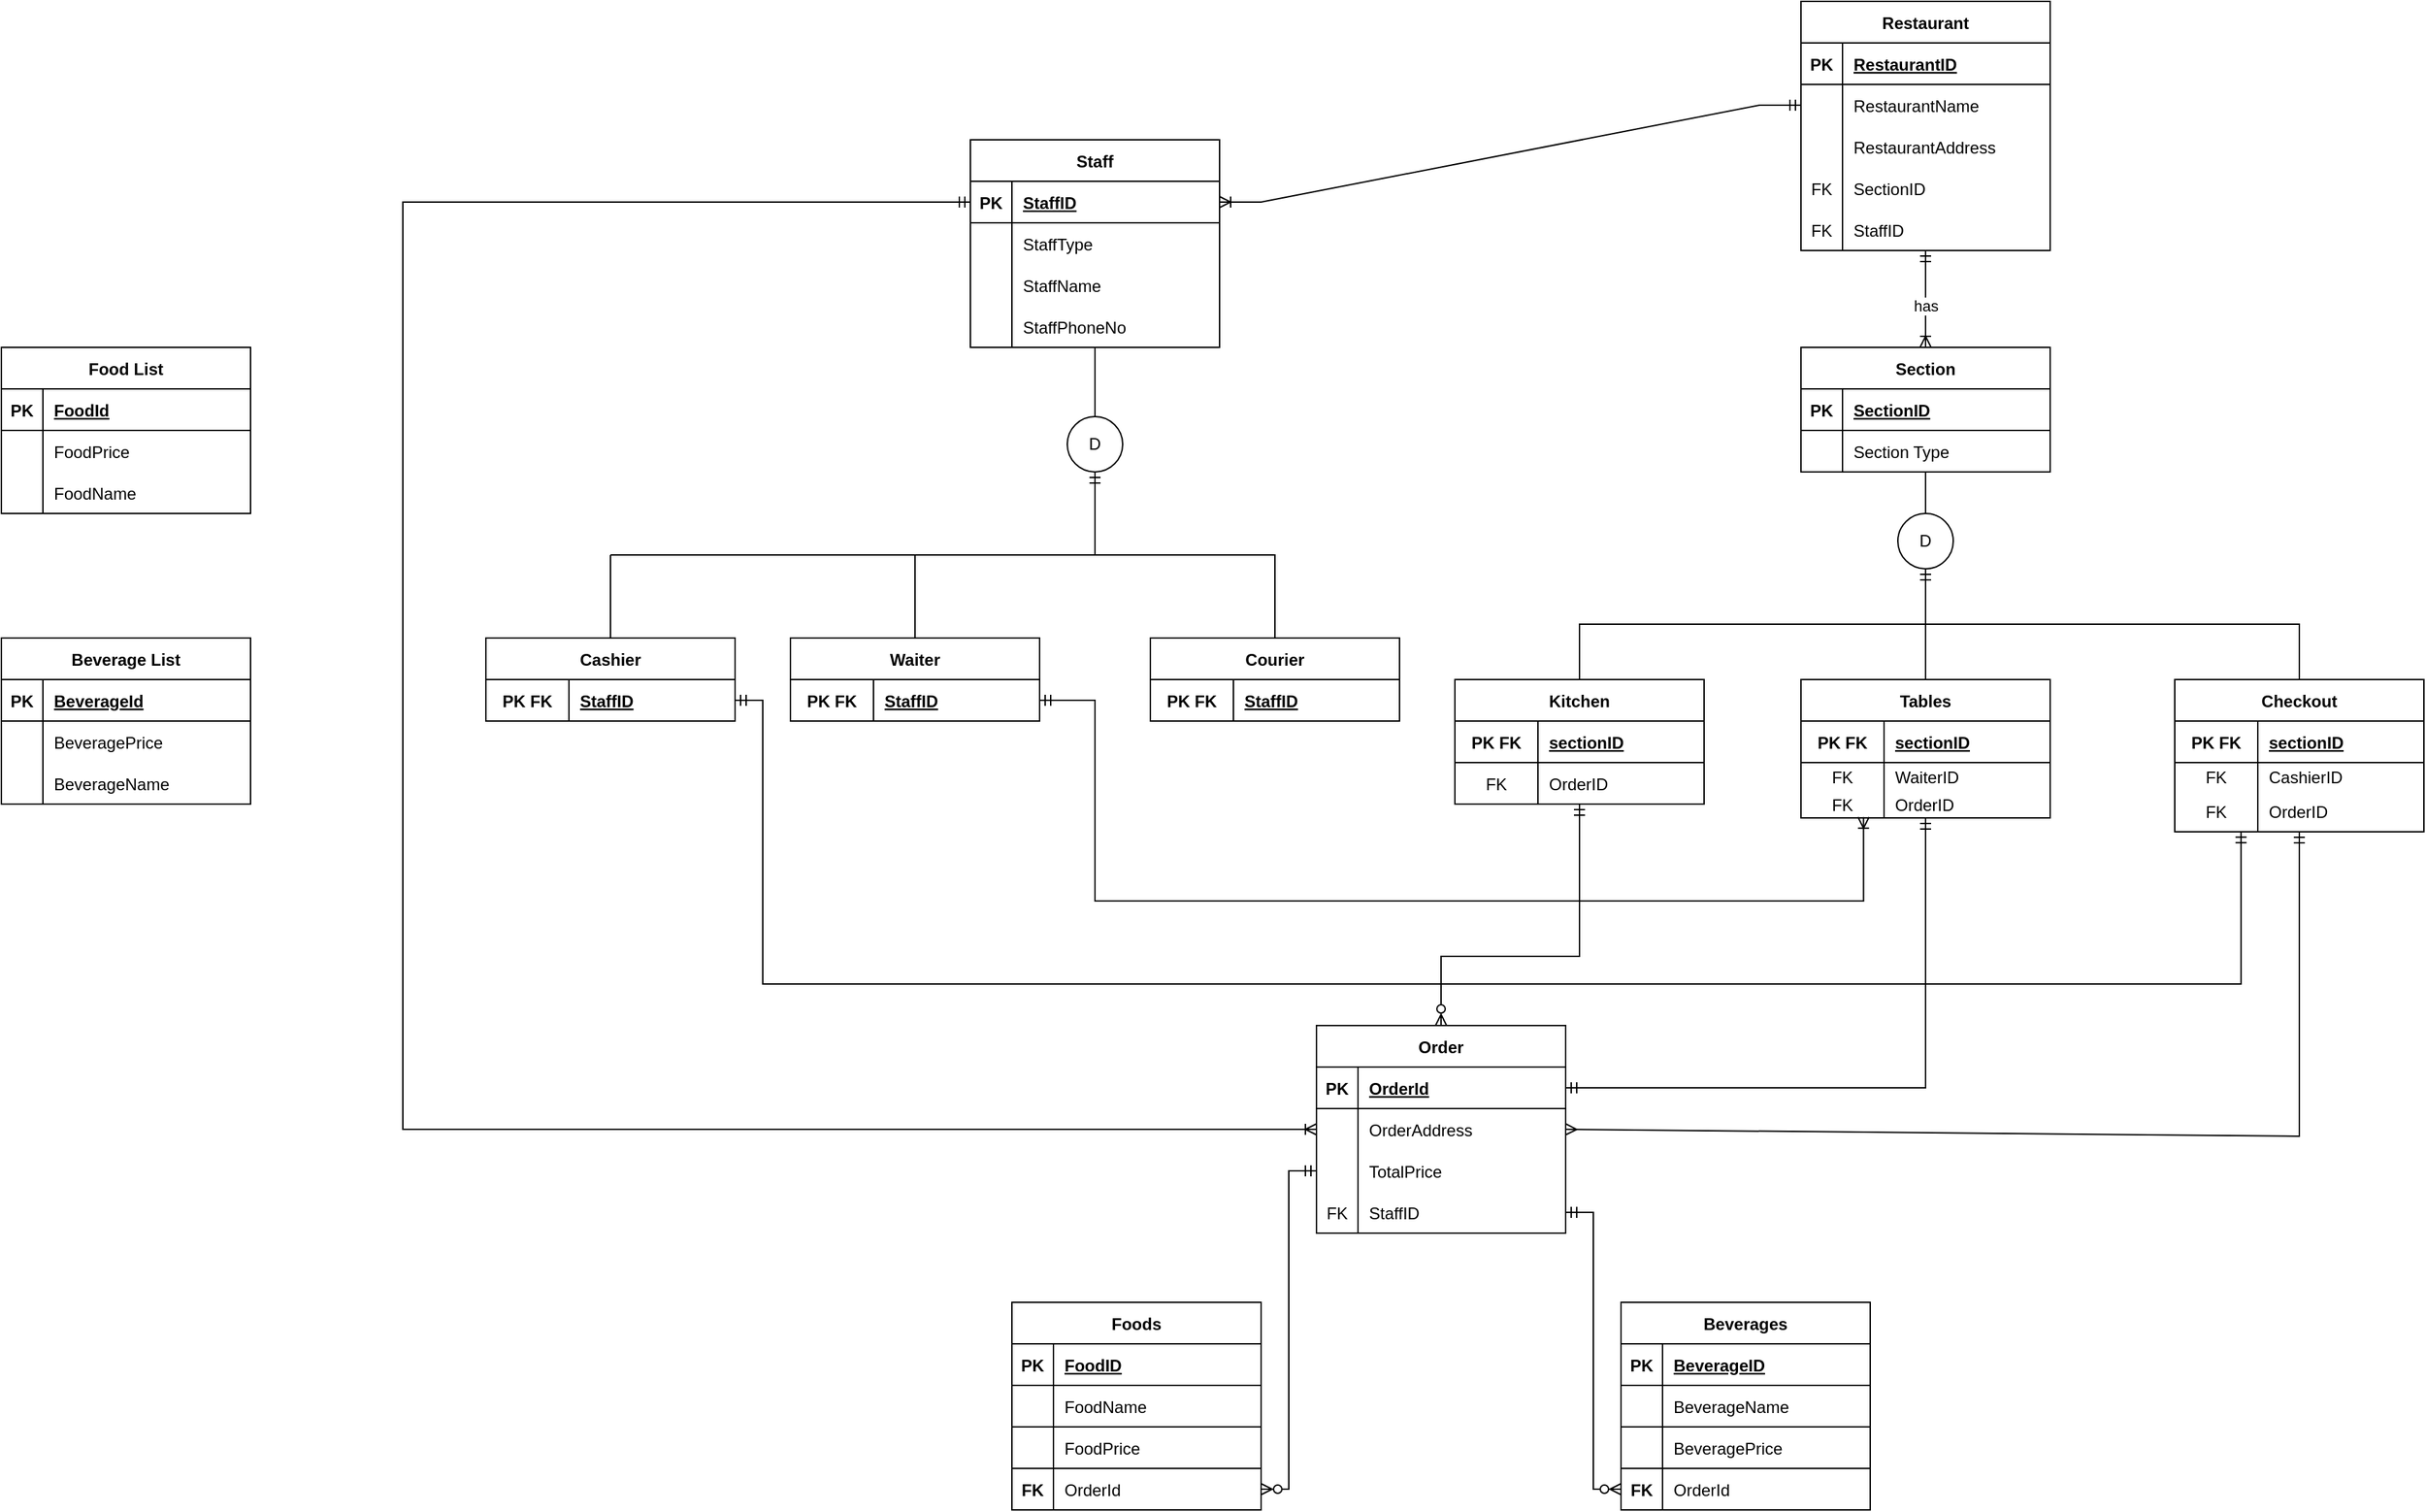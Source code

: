 <mxfile version="20.6.2" type="device"><diagram id="JLFAPQRNbEQ4vtsY9lNF" name="Page-1"><mxGraphModel dx="1422" dy="851" grid="1" gridSize="10" guides="1" tooltips="1" connect="1" arrows="1" fold="1" page="1" pageScale="1" pageWidth="1654" pageHeight="1169" math="0" shadow="0"><root><mxCell id="0"/><mxCell id="1" parent="0"/><mxCell id="f0WSd5zyyxB_i_XRzRIh-162" value="Restaurant" style="shape=table;startSize=30;container=1;collapsible=1;childLayout=tableLayout;fixedRows=1;rowLines=0;fontStyle=1;align=center;resizeLast=1;" parent="1" vertex="1"><mxGeometry x="2180" y="630" width="180" height="180" as="geometry"/></mxCell><mxCell id="f0WSd5zyyxB_i_XRzRIh-163" value="" style="shape=tableRow;horizontal=0;startSize=0;swimlaneHead=0;swimlaneBody=0;fillColor=none;collapsible=0;dropTarget=0;points=[[0,0.5],[1,0.5]];portConstraint=eastwest;top=0;left=0;right=0;bottom=1;" parent="f0WSd5zyyxB_i_XRzRIh-162" vertex="1"><mxGeometry y="30" width="180" height="30" as="geometry"/></mxCell><mxCell id="f0WSd5zyyxB_i_XRzRIh-164" value="PK" style="shape=partialRectangle;connectable=0;fillColor=none;top=0;left=0;bottom=0;right=0;fontStyle=1;overflow=hidden;" parent="f0WSd5zyyxB_i_XRzRIh-163" vertex="1"><mxGeometry width="30" height="30" as="geometry"><mxRectangle width="30" height="30" as="alternateBounds"/></mxGeometry></mxCell><mxCell id="f0WSd5zyyxB_i_XRzRIh-165" value="RestaurantID" style="shape=partialRectangle;connectable=0;fillColor=none;top=0;left=0;bottom=0;right=0;align=left;spacingLeft=6;fontStyle=5;overflow=hidden;" parent="f0WSd5zyyxB_i_XRzRIh-163" vertex="1"><mxGeometry x="30" width="150" height="30" as="geometry"><mxRectangle width="150" height="30" as="alternateBounds"/></mxGeometry></mxCell><mxCell id="f0WSd5zyyxB_i_XRzRIh-166" value="" style="shape=tableRow;horizontal=0;startSize=0;swimlaneHead=0;swimlaneBody=0;fillColor=none;collapsible=0;dropTarget=0;points=[[0,0.5],[1,0.5]];portConstraint=eastwest;top=0;left=0;right=0;bottom=0;" parent="f0WSd5zyyxB_i_XRzRIh-162" vertex="1"><mxGeometry y="60" width="180" height="30" as="geometry"/></mxCell><mxCell id="f0WSd5zyyxB_i_XRzRIh-167" value="" style="shape=partialRectangle;connectable=0;fillColor=none;top=0;left=0;bottom=0;right=0;editable=1;overflow=hidden;" parent="f0WSd5zyyxB_i_XRzRIh-166" vertex="1"><mxGeometry width="30" height="30" as="geometry"><mxRectangle width="30" height="30" as="alternateBounds"/></mxGeometry></mxCell><mxCell id="f0WSd5zyyxB_i_XRzRIh-168" value="RestaurantName" style="shape=partialRectangle;connectable=0;fillColor=none;top=0;left=0;bottom=0;right=0;align=left;spacingLeft=6;overflow=hidden;" parent="f0WSd5zyyxB_i_XRzRIh-166" vertex="1"><mxGeometry x="30" width="150" height="30" as="geometry"><mxRectangle width="150" height="30" as="alternateBounds"/></mxGeometry></mxCell><mxCell id="f0WSd5zyyxB_i_XRzRIh-169" value="" style="shape=tableRow;horizontal=0;startSize=0;swimlaneHead=0;swimlaneBody=0;fillColor=none;collapsible=0;dropTarget=0;points=[[0,0.5],[1,0.5]];portConstraint=eastwest;top=0;left=0;right=0;bottom=0;" parent="f0WSd5zyyxB_i_XRzRIh-162" vertex="1"><mxGeometry y="90" width="180" height="30" as="geometry"/></mxCell><mxCell id="f0WSd5zyyxB_i_XRzRIh-170" value="" style="shape=partialRectangle;connectable=0;fillColor=none;top=0;left=0;bottom=0;right=0;editable=1;overflow=hidden;" parent="f0WSd5zyyxB_i_XRzRIh-169" vertex="1"><mxGeometry width="30" height="30" as="geometry"><mxRectangle width="30" height="30" as="alternateBounds"/></mxGeometry></mxCell><mxCell id="f0WSd5zyyxB_i_XRzRIh-171" value="RestaurantAddress" style="shape=partialRectangle;connectable=0;fillColor=none;top=0;left=0;bottom=0;right=0;align=left;spacingLeft=6;overflow=hidden;" parent="f0WSd5zyyxB_i_XRzRIh-169" vertex="1"><mxGeometry x="30" width="150" height="30" as="geometry"><mxRectangle width="150" height="30" as="alternateBounds"/></mxGeometry></mxCell><mxCell id="f0WSd5zyyxB_i_XRzRIh-172" value="" style="shape=tableRow;horizontal=0;startSize=0;swimlaneHead=0;swimlaneBody=0;fillColor=none;collapsible=0;dropTarget=0;points=[[0,0.5],[1,0.5]];portConstraint=eastwest;top=0;left=0;right=0;bottom=0;" parent="f0WSd5zyyxB_i_XRzRIh-162" vertex="1"><mxGeometry y="120" width="180" height="30" as="geometry"/></mxCell><mxCell id="f0WSd5zyyxB_i_XRzRIh-173" value="FK" style="shape=partialRectangle;connectable=0;fillColor=none;top=0;left=0;bottom=0;right=0;editable=1;overflow=hidden;" parent="f0WSd5zyyxB_i_XRzRIh-172" vertex="1"><mxGeometry width="30" height="30" as="geometry"><mxRectangle width="30" height="30" as="alternateBounds"/></mxGeometry></mxCell><mxCell id="f0WSd5zyyxB_i_XRzRIh-174" value="SectionID" style="shape=partialRectangle;connectable=0;fillColor=none;top=0;left=0;bottom=0;right=0;align=left;spacingLeft=6;overflow=hidden;" parent="f0WSd5zyyxB_i_XRzRIh-172" vertex="1"><mxGeometry x="30" width="150" height="30" as="geometry"><mxRectangle width="150" height="30" as="alternateBounds"/></mxGeometry></mxCell><mxCell id="f0WSd5zyyxB_i_XRzRIh-175" style="shape=tableRow;horizontal=0;startSize=0;swimlaneHead=0;swimlaneBody=0;fillColor=none;collapsible=0;dropTarget=0;points=[[0,0.5],[1,0.5]];portConstraint=eastwest;top=0;left=0;right=0;bottom=0;" parent="f0WSd5zyyxB_i_XRzRIh-162" vertex="1"><mxGeometry y="150" width="180" height="30" as="geometry"/></mxCell><mxCell id="f0WSd5zyyxB_i_XRzRIh-176" value="FK" style="shape=partialRectangle;connectable=0;fillColor=none;top=0;left=0;bottom=0;right=0;editable=1;overflow=hidden;" parent="f0WSd5zyyxB_i_XRzRIh-175" vertex="1"><mxGeometry width="30" height="30" as="geometry"><mxRectangle width="30" height="30" as="alternateBounds"/></mxGeometry></mxCell><mxCell id="f0WSd5zyyxB_i_XRzRIh-177" value="StaffID" style="shape=partialRectangle;connectable=0;fillColor=none;top=0;left=0;bottom=0;right=0;align=left;spacingLeft=6;overflow=hidden;" parent="f0WSd5zyyxB_i_XRzRIh-175" vertex="1"><mxGeometry x="30" width="150" height="30" as="geometry"><mxRectangle width="150" height="30" as="alternateBounds"/></mxGeometry></mxCell><mxCell id="f0WSd5zyyxB_i_XRzRIh-178" value="Kitchen" style="shape=table;startSize=30;container=1;collapsible=1;childLayout=tableLayout;fixedRows=1;rowLines=0;fontStyle=1;align=center;resizeLast=1;" parent="1" vertex="1"><mxGeometry x="1930" y="1120" width="180" height="90" as="geometry"/></mxCell><mxCell id="f0WSd5zyyxB_i_XRzRIh-179" value="" style="shape=tableRow;horizontal=0;startSize=0;swimlaneHead=0;swimlaneBody=0;fillColor=none;collapsible=0;dropTarget=0;points=[[0,0.5],[1,0.5]];portConstraint=eastwest;top=0;left=0;right=0;bottom=1;" parent="f0WSd5zyyxB_i_XRzRIh-178" vertex="1"><mxGeometry y="30" width="180" height="30" as="geometry"/></mxCell><mxCell id="f0WSd5zyyxB_i_XRzRIh-180" value="PK FK" style="shape=partialRectangle;connectable=0;fillColor=none;top=0;left=0;bottom=0;right=0;fontStyle=1;overflow=hidden;" parent="f0WSd5zyyxB_i_XRzRIh-179" vertex="1"><mxGeometry width="60" height="30" as="geometry"><mxRectangle width="60" height="30" as="alternateBounds"/></mxGeometry></mxCell><mxCell id="f0WSd5zyyxB_i_XRzRIh-181" value="sectionID" style="shape=partialRectangle;connectable=0;fillColor=none;top=0;left=0;bottom=0;right=0;align=left;spacingLeft=6;fontStyle=5;overflow=hidden;" parent="f0WSd5zyyxB_i_XRzRIh-179" vertex="1"><mxGeometry x="60" width="120" height="30" as="geometry"><mxRectangle width="120" height="30" as="alternateBounds"/></mxGeometry></mxCell><mxCell id="f0WSd5zyyxB_i_XRzRIh-182" value="" style="shape=tableRow;horizontal=0;startSize=0;swimlaneHead=0;swimlaneBody=0;fillColor=none;collapsible=0;dropTarget=0;points=[[0,0.5],[1,0.5]];portConstraint=eastwest;top=0;left=0;right=0;bottom=0;" parent="f0WSd5zyyxB_i_XRzRIh-178" vertex="1"><mxGeometry y="60" width="180" height="30" as="geometry"/></mxCell><mxCell id="f0WSd5zyyxB_i_XRzRIh-183" value="FK" style="shape=partialRectangle;connectable=0;fillColor=none;top=0;left=0;bottom=0;right=0;editable=1;overflow=hidden;" parent="f0WSd5zyyxB_i_XRzRIh-182" vertex="1"><mxGeometry width="60" height="30" as="geometry"><mxRectangle width="60" height="30" as="alternateBounds"/></mxGeometry></mxCell><mxCell id="f0WSd5zyyxB_i_XRzRIh-184" value="OrderID" style="shape=partialRectangle;connectable=0;fillColor=none;top=0;left=0;bottom=0;right=0;align=left;spacingLeft=6;overflow=hidden;" parent="f0WSd5zyyxB_i_XRzRIh-182" vertex="1"><mxGeometry x="60" width="120" height="30" as="geometry"><mxRectangle width="120" height="30" as="alternateBounds"/></mxGeometry></mxCell><mxCell id="f0WSd5zyyxB_i_XRzRIh-185" value="Tables" style="shape=table;startSize=30;container=1;collapsible=1;childLayout=tableLayout;fixedRows=1;rowLines=0;fontStyle=1;align=center;resizeLast=1;" parent="1" vertex="1"><mxGeometry x="2180" y="1120" width="180" height="100" as="geometry"/></mxCell><mxCell id="f0WSd5zyyxB_i_XRzRIh-186" value="" style="shape=tableRow;horizontal=0;startSize=0;swimlaneHead=0;swimlaneBody=0;fillColor=none;collapsible=0;dropTarget=0;points=[[0,0.5],[1,0.5]];portConstraint=eastwest;top=0;left=0;right=0;bottom=1;" parent="f0WSd5zyyxB_i_XRzRIh-185" vertex="1"><mxGeometry y="30" width="180" height="30" as="geometry"/></mxCell><mxCell id="f0WSd5zyyxB_i_XRzRIh-187" value="PK FK" style="shape=partialRectangle;connectable=0;fillColor=none;top=0;left=0;bottom=0;right=0;fontStyle=1;overflow=hidden;" parent="f0WSd5zyyxB_i_XRzRIh-186" vertex="1"><mxGeometry width="60" height="30" as="geometry"><mxRectangle width="60" height="30" as="alternateBounds"/></mxGeometry></mxCell><mxCell id="f0WSd5zyyxB_i_XRzRIh-188" value="sectionID" style="shape=partialRectangle;connectable=0;fillColor=none;top=0;left=0;bottom=0;right=0;align=left;spacingLeft=6;fontStyle=5;overflow=hidden;" parent="f0WSd5zyyxB_i_XRzRIh-186" vertex="1"><mxGeometry x="60" width="120" height="30" as="geometry"><mxRectangle width="120" height="30" as="alternateBounds"/></mxGeometry></mxCell><mxCell id="f0WSd5zyyxB_i_XRzRIh-189" value="" style="shape=tableRow;horizontal=0;startSize=0;swimlaneHead=0;swimlaneBody=0;fillColor=none;collapsible=0;dropTarget=0;points=[[0,0.5],[1,0.5]];portConstraint=eastwest;top=0;left=0;right=0;bottom=0;" parent="f0WSd5zyyxB_i_XRzRIh-185" vertex="1"><mxGeometry y="60" width="180" height="20" as="geometry"/></mxCell><mxCell id="f0WSd5zyyxB_i_XRzRIh-190" value="FK" style="shape=partialRectangle;connectable=0;fillColor=none;top=0;left=0;bottom=0;right=0;editable=1;overflow=hidden;" parent="f0WSd5zyyxB_i_XRzRIh-189" vertex="1"><mxGeometry width="60" height="20" as="geometry"><mxRectangle width="60" height="20" as="alternateBounds"/></mxGeometry></mxCell><mxCell id="f0WSd5zyyxB_i_XRzRIh-191" value="WaiterID" style="shape=partialRectangle;connectable=0;fillColor=none;top=0;left=0;bottom=0;right=0;align=left;spacingLeft=6;overflow=hidden;" parent="f0WSd5zyyxB_i_XRzRIh-189" vertex="1"><mxGeometry x="60" width="120" height="20" as="geometry"><mxRectangle width="120" height="20" as="alternateBounds"/></mxGeometry></mxCell><mxCell id="f0WSd5zyyxB_i_XRzRIh-192" value="" style="shape=tableRow;horizontal=0;startSize=0;swimlaneHead=0;swimlaneBody=0;fillColor=none;collapsible=0;dropTarget=0;points=[[0,0.5],[1,0.5]];portConstraint=eastwest;top=0;left=0;right=0;bottom=0;" parent="f0WSd5zyyxB_i_XRzRIh-185" vertex="1"><mxGeometry y="80" width="180" height="20" as="geometry"/></mxCell><mxCell id="f0WSd5zyyxB_i_XRzRIh-193" value="FK" style="shape=partialRectangle;connectable=0;fillColor=none;top=0;left=0;bottom=0;right=0;editable=1;overflow=hidden;" parent="f0WSd5zyyxB_i_XRzRIh-192" vertex="1"><mxGeometry width="60" height="20" as="geometry"><mxRectangle width="60" height="20" as="alternateBounds"/></mxGeometry></mxCell><mxCell id="f0WSd5zyyxB_i_XRzRIh-194" value="OrderID" style="shape=partialRectangle;connectable=0;fillColor=none;top=0;left=0;bottom=0;right=0;align=left;spacingLeft=6;overflow=hidden;" parent="f0WSd5zyyxB_i_XRzRIh-192" vertex="1"><mxGeometry x="60" width="120" height="20" as="geometry"><mxRectangle width="120" height="20" as="alternateBounds"/></mxGeometry></mxCell><mxCell id="f0WSd5zyyxB_i_XRzRIh-195" value="Checkout" style="shape=table;startSize=30;container=1;collapsible=1;childLayout=tableLayout;fixedRows=1;rowLines=0;fontStyle=1;align=center;resizeLast=1;" parent="1" vertex="1"><mxGeometry x="2450" y="1120" width="180" height="110" as="geometry"/></mxCell><mxCell id="f0WSd5zyyxB_i_XRzRIh-196" value="" style="shape=tableRow;horizontal=0;startSize=0;swimlaneHead=0;swimlaneBody=0;fillColor=none;collapsible=0;dropTarget=0;points=[[0,0.5],[1,0.5]];portConstraint=eastwest;top=0;left=0;right=0;bottom=1;" parent="f0WSd5zyyxB_i_XRzRIh-195" vertex="1"><mxGeometry y="30" width="180" height="30" as="geometry"/></mxCell><mxCell id="f0WSd5zyyxB_i_XRzRIh-197" value="PK FK" style="shape=partialRectangle;connectable=0;fillColor=none;top=0;left=0;bottom=0;right=0;fontStyle=1;overflow=hidden;" parent="f0WSd5zyyxB_i_XRzRIh-196" vertex="1"><mxGeometry width="60" height="30" as="geometry"><mxRectangle width="60" height="30" as="alternateBounds"/></mxGeometry></mxCell><mxCell id="f0WSd5zyyxB_i_XRzRIh-198" value="sectionID" style="shape=partialRectangle;connectable=0;fillColor=none;top=0;left=0;bottom=0;right=0;align=left;spacingLeft=6;fontStyle=5;overflow=hidden;" parent="f0WSd5zyyxB_i_XRzRIh-196" vertex="1"><mxGeometry x="60" width="120" height="30" as="geometry"><mxRectangle width="120" height="30" as="alternateBounds"/></mxGeometry></mxCell><mxCell id="f0WSd5zyyxB_i_XRzRIh-199" value="" style="shape=tableRow;horizontal=0;startSize=0;swimlaneHead=0;swimlaneBody=0;fillColor=none;collapsible=0;dropTarget=0;points=[[0,0.5],[1,0.5]];portConstraint=eastwest;top=0;left=0;right=0;bottom=0;" parent="f0WSd5zyyxB_i_XRzRIh-195" vertex="1"><mxGeometry y="60" width="180" height="20" as="geometry"/></mxCell><mxCell id="f0WSd5zyyxB_i_XRzRIh-200" value="FK" style="shape=partialRectangle;connectable=0;fillColor=none;top=0;left=0;bottom=0;right=0;editable=1;overflow=hidden;" parent="f0WSd5zyyxB_i_XRzRIh-199" vertex="1"><mxGeometry width="60" height="20" as="geometry"><mxRectangle width="60" height="20" as="alternateBounds"/></mxGeometry></mxCell><mxCell id="f0WSd5zyyxB_i_XRzRIh-201" value="CashierID" style="shape=partialRectangle;connectable=0;fillColor=none;top=0;left=0;bottom=0;right=0;align=left;spacingLeft=6;overflow=hidden;" parent="f0WSd5zyyxB_i_XRzRIh-199" vertex="1"><mxGeometry x="60" width="120" height="20" as="geometry"><mxRectangle width="120" height="20" as="alternateBounds"/></mxGeometry></mxCell><mxCell id="f0WSd5zyyxB_i_XRzRIh-202" value="" style="shape=tableRow;horizontal=0;startSize=0;swimlaneHead=0;swimlaneBody=0;fillColor=none;collapsible=0;dropTarget=0;points=[[0,0.5],[1,0.5]];portConstraint=eastwest;top=0;left=0;right=0;bottom=0;" parent="f0WSd5zyyxB_i_XRzRIh-195" vertex="1"><mxGeometry y="80" width="180" height="30" as="geometry"/></mxCell><mxCell id="f0WSd5zyyxB_i_XRzRIh-203" value="FK" style="shape=partialRectangle;connectable=0;fillColor=none;top=0;left=0;bottom=0;right=0;editable=1;overflow=hidden;" parent="f0WSd5zyyxB_i_XRzRIh-202" vertex="1"><mxGeometry width="60" height="30" as="geometry"><mxRectangle width="60" height="30" as="alternateBounds"/></mxGeometry></mxCell><mxCell id="f0WSd5zyyxB_i_XRzRIh-204" value="OrderID" style="shape=partialRectangle;connectable=0;fillColor=none;top=0;left=0;bottom=0;right=0;align=left;spacingLeft=6;overflow=hidden;" parent="f0WSd5zyyxB_i_XRzRIh-202" vertex="1"><mxGeometry x="60" width="120" height="30" as="geometry"><mxRectangle width="120" height="30" as="alternateBounds"/></mxGeometry></mxCell><mxCell id="f0WSd5zyyxB_i_XRzRIh-205" value="D" style="ellipse;whiteSpace=wrap;html=1;aspect=fixed;" parent="1" vertex="1"><mxGeometry x="2250" y="1000" width="40" height="40" as="geometry"/></mxCell><mxCell id="f0WSd5zyyxB_i_XRzRIh-206" value="" style="endArrow=none;html=1;rounded=0;exitX=0.5;exitY=0;exitDx=0;exitDy=0;" parent="1" source="f0WSd5zyyxB_i_XRzRIh-205" target="f0WSd5zyyxB_i_XRzRIh-271" edge="1"><mxGeometry width="50" height="50" relative="1" as="geometry"><mxPoint x="2200" y="1070" as="sourcePoint"/><mxPoint x="2270" y="960" as="targetPoint"/></mxGeometry></mxCell><mxCell id="f0WSd5zyyxB_i_XRzRIh-207" value="" style="endArrow=none;html=1;rounded=0;exitX=0.5;exitY=0;exitDx=0;exitDy=0;" parent="1" source="f0WSd5zyyxB_i_XRzRIh-178" edge="1"><mxGeometry width="50" height="50" relative="1" as="geometry"><mxPoint x="2050" y="1110" as="sourcePoint"/><mxPoint x="2270" y="1080" as="targetPoint"/><Array as="points"><mxPoint x="2020" y="1080"/></Array></mxGeometry></mxCell><mxCell id="f0WSd5zyyxB_i_XRzRIh-208" value="" style="endArrow=none;html=1;rounded=0;exitX=0.5;exitY=0;exitDx=0;exitDy=0;" parent="1" source="f0WSd5zyyxB_i_XRzRIh-185" edge="1"><mxGeometry width="50" height="50" relative="1" as="geometry"><mxPoint x="2190" y="1110" as="sourcePoint"/><mxPoint x="2270" y="1070" as="targetPoint"/></mxGeometry></mxCell><mxCell id="f0WSd5zyyxB_i_XRzRIh-209" value="" style="endArrow=none;html=1;rounded=0;exitX=0.5;exitY=0;exitDx=0;exitDy=0;" parent="1" source="f0WSd5zyyxB_i_XRzRIh-195" edge="1"><mxGeometry width="50" height="50" relative="1" as="geometry"><mxPoint x="2480" y="1100" as="sourcePoint"/><mxPoint x="2270" y="1080" as="targetPoint"/><Array as="points"><mxPoint x="2540" y="1080"/></Array></mxGeometry></mxCell><mxCell id="f0WSd5zyyxB_i_XRzRIh-210" value="" style="endArrow=ERmandOne;html=1;rounded=0;entryX=0.5;entryY=1;entryDx=0;entryDy=0;endFill=0;" parent="1" target="f0WSd5zyyxB_i_XRzRIh-205" edge="1"><mxGeometry width="50" height="50" relative="1" as="geometry"><mxPoint x="2270" y="1070" as="sourcePoint"/><mxPoint x="2240" y="1060" as="targetPoint"/></mxGeometry></mxCell><mxCell id="f0WSd5zyyxB_i_XRzRIh-211" value="Order" style="shape=table;startSize=30;container=1;collapsible=1;childLayout=tableLayout;fixedRows=1;rowLines=0;fontStyle=1;align=center;resizeLast=1;" parent="1" vertex="1"><mxGeometry x="1830" y="1370" width="180" height="150" as="geometry"/></mxCell><mxCell id="f0WSd5zyyxB_i_XRzRIh-212" value="" style="shape=tableRow;horizontal=0;startSize=0;swimlaneHead=0;swimlaneBody=0;fillColor=none;collapsible=0;dropTarget=0;points=[[0,0.5],[1,0.5]];portConstraint=eastwest;top=0;left=0;right=0;bottom=1;" parent="f0WSd5zyyxB_i_XRzRIh-211" vertex="1"><mxGeometry y="30" width="180" height="30" as="geometry"/></mxCell><mxCell id="f0WSd5zyyxB_i_XRzRIh-213" value="PK" style="shape=partialRectangle;connectable=0;fillColor=none;top=0;left=0;bottom=0;right=0;fontStyle=1;overflow=hidden;" parent="f0WSd5zyyxB_i_XRzRIh-212" vertex="1"><mxGeometry width="30" height="30" as="geometry"><mxRectangle width="30" height="30" as="alternateBounds"/></mxGeometry></mxCell><mxCell id="f0WSd5zyyxB_i_XRzRIh-214" value="OrderId" style="shape=partialRectangle;connectable=0;fillColor=none;top=0;left=0;bottom=0;right=0;align=left;spacingLeft=6;fontStyle=5;overflow=hidden;" parent="f0WSd5zyyxB_i_XRzRIh-212" vertex="1"><mxGeometry x="30" width="150" height="30" as="geometry"><mxRectangle width="150" height="30" as="alternateBounds"/></mxGeometry></mxCell><mxCell id="f0WSd5zyyxB_i_XRzRIh-221" style="shape=tableRow;horizontal=0;startSize=0;swimlaneHead=0;swimlaneBody=0;fillColor=none;collapsible=0;dropTarget=0;points=[[0,0.5],[1,0.5]];portConstraint=eastwest;top=0;left=0;right=0;bottom=0;" parent="f0WSd5zyyxB_i_XRzRIh-211" vertex="1"><mxGeometry y="60" width="180" height="30" as="geometry"/></mxCell><mxCell id="f0WSd5zyyxB_i_XRzRIh-222" style="shape=partialRectangle;connectable=0;fillColor=none;top=0;left=0;bottom=0;right=0;editable=1;overflow=hidden;" parent="f0WSd5zyyxB_i_XRzRIh-221" vertex="1"><mxGeometry width="30" height="30" as="geometry"><mxRectangle width="30" height="30" as="alternateBounds"/></mxGeometry></mxCell><mxCell id="f0WSd5zyyxB_i_XRzRIh-223" value="OrderAddress" style="shape=partialRectangle;connectable=0;fillColor=none;top=0;left=0;bottom=0;right=0;align=left;spacingLeft=6;overflow=hidden;" parent="f0WSd5zyyxB_i_XRzRIh-221" vertex="1"><mxGeometry x="30" width="150" height="30" as="geometry"><mxRectangle width="150" height="30" as="alternateBounds"/></mxGeometry></mxCell><mxCell id="f0WSd5zyyxB_i_XRzRIh-224" value="" style="shape=tableRow;horizontal=0;startSize=0;swimlaneHead=0;swimlaneBody=0;fillColor=none;collapsible=0;dropTarget=0;points=[[0,0.5],[1,0.5]];portConstraint=eastwest;top=0;left=0;right=0;bottom=0;" parent="f0WSd5zyyxB_i_XRzRIh-211" vertex="1"><mxGeometry y="90" width="180" height="30" as="geometry"/></mxCell><mxCell id="f0WSd5zyyxB_i_XRzRIh-225" value="" style="shape=partialRectangle;connectable=0;fillColor=none;top=0;left=0;bottom=0;right=0;editable=1;overflow=hidden;" parent="f0WSd5zyyxB_i_XRzRIh-224" vertex="1"><mxGeometry width="30" height="30" as="geometry"><mxRectangle width="30" height="30" as="alternateBounds"/></mxGeometry></mxCell><mxCell id="f0WSd5zyyxB_i_XRzRIh-226" value="TotalPrice" style="shape=partialRectangle;connectable=0;fillColor=none;top=0;left=0;bottom=0;right=0;align=left;spacingLeft=6;overflow=hidden;" parent="f0WSd5zyyxB_i_XRzRIh-224" vertex="1"><mxGeometry x="30" width="150" height="30" as="geometry"><mxRectangle width="150" height="30" as="alternateBounds"/></mxGeometry></mxCell><mxCell id="f0WSd5zyyxB_i_XRzRIh-227" style="shape=tableRow;horizontal=0;startSize=0;swimlaneHead=0;swimlaneBody=0;fillColor=none;collapsible=0;dropTarget=0;points=[[0,0.5],[1,0.5]];portConstraint=eastwest;top=0;left=0;right=0;bottom=0;" parent="f0WSd5zyyxB_i_XRzRIh-211" vertex="1"><mxGeometry y="120" width="180" height="30" as="geometry"/></mxCell><mxCell id="f0WSd5zyyxB_i_XRzRIh-228" value="FK" style="shape=partialRectangle;connectable=0;fillColor=none;top=0;left=0;bottom=0;right=0;editable=1;overflow=hidden;" parent="f0WSd5zyyxB_i_XRzRIh-227" vertex="1"><mxGeometry width="30" height="30" as="geometry"><mxRectangle width="30" height="30" as="alternateBounds"/></mxGeometry></mxCell><mxCell id="f0WSd5zyyxB_i_XRzRIh-229" value="StaffID" style="shape=partialRectangle;connectable=0;fillColor=none;top=0;left=0;bottom=0;right=0;align=left;spacingLeft=6;overflow=hidden;" parent="f0WSd5zyyxB_i_XRzRIh-227" vertex="1"><mxGeometry x="30" width="150" height="30" as="geometry"><mxRectangle width="150" height="30" as="alternateBounds"/></mxGeometry></mxCell><mxCell id="f0WSd5zyyxB_i_XRzRIh-230" value="" style="endArrow=ERmandOne;html=1;rounded=0;entryX=0.5;entryY=1;entryDx=0;entryDy=0;exitX=0.5;exitY=0;exitDx=0;exitDy=0;startArrow=ERzeroToMany;startFill=0;endFill=0;" parent="1" source="f0WSd5zyyxB_i_XRzRIh-211" target="f0WSd5zyyxB_i_XRzRIh-178" edge="1"><mxGeometry width="50" height="50" relative="1" as="geometry"><mxPoint x="2010" y="1350" as="sourcePoint"/><mxPoint x="2060" y="1300" as="targetPoint"/><Array as="points"><mxPoint x="1920" y="1320"/><mxPoint x="2020" y="1320"/></Array></mxGeometry></mxCell><mxCell id="f0WSd5zyyxB_i_XRzRIh-231" value="" style="endArrow=ERmandOne;html=1;rounded=0;entryX=0.5;entryY=1;entryDx=0;entryDy=0;exitX=1;exitY=0.5;exitDx=0;exitDy=0;startArrow=ERmandOne;startFill=0;endFill=0;" parent="1" source="f0WSd5zyyxB_i_XRzRIh-212" target="f0WSd5zyyxB_i_XRzRIh-185" edge="1"><mxGeometry width="50" height="50" relative="1" as="geometry"><mxPoint x="2250" y="1410" as="sourcePoint"/><mxPoint x="2300" y="1360" as="targetPoint"/><Array as="points"><mxPoint x="2270" y="1415"/></Array></mxGeometry></mxCell><mxCell id="f0WSd5zyyxB_i_XRzRIh-232" value="" style="endArrow=ERmandOne;html=1;rounded=0;entryX=0.5;entryY=1;entryDx=0;entryDy=0;exitX=1;exitY=0.5;exitDx=0;exitDy=0;startArrow=ERmany;startFill=0;endFill=0;" parent="1" source="f0WSd5zyyxB_i_XRzRIh-221" target="f0WSd5zyyxB_i_XRzRIh-195" edge="1"><mxGeometry width="50" height="50" relative="1" as="geometry"><mxPoint x="2450" y="1435" as="sourcePoint"/><mxPoint x="2500" y="1385" as="targetPoint"/><Array as="points"><mxPoint x="2540" y="1450"/></Array></mxGeometry></mxCell><mxCell id="f0WSd5zyyxB_i_XRzRIh-233" value="Staff" style="shape=table;startSize=30;container=1;collapsible=1;childLayout=tableLayout;fixedRows=1;rowLines=0;fontStyle=1;align=center;resizeLast=1;" parent="1" vertex="1"><mxGeometry x="1580" y="730" width="180" height="150" as="geometry"/></mxCell><mxCell id="f0WSd5zyyxB_i_XRzRIh-234" value="" style="shape=tableRow;horizontal=0;startSize=0;swimlaneHead=0;swimlaneBody=0;fillColor=none;collapsible=0;dropTarget=0;points=[[0,0.5],[1,0.5]];portConstraint=eastwest;top=0;left=0;right=0;bottom=1;" parent="f0WSd5zyyxB_i_XRzRIh-233" vertex="1"><mxGeometry y="30" width="180" height="30" as="geometry"/></mxCell><mxCell id="f0WSd5zyyxB_i_XRzRIh-235" value="PK" style="shape=partialRectangle;connectable=0;fillColor=none;top=0;left=0;bottom=0;right=0;fontStyle=1;overflow=hidden;" parent="f0WSd5zyyxB_i_XRzRIh-234" vertex="1"><mxGeometry width="30" height="30" as="geometry"><mxRectangle width="30" height="30" as="alternateBounds"/></mxGeometry></mxCell><mxCell id="f0WSd5zyyxB_i_XRzRIh-236" value="StaffID" style="shape=partialRectangle;connectable=0;fillColor=none;top=0;left=0;bottom=0;right=0;align=left;spacingLeft=6;fontStyle=5;overflow=hidden;" parent="f0WSd5zyyxB_i_XRzRIh-234" vertex="1"><mxGeometry x="30" width="150" height="30" as="geometry"><mxRectangle width="150" height="30" as="alternateBounds"/></mxGeometry></mxCell><mxCell id="f0WSd5zyyxB_i_XRzRIh-237" value="" style="shape=tableRow;horizontal=0;startSize=0;swimlaneHead=0;swimlaneBody=0;fillColor=none;collapsible=0;dropTarget=0;points=[[0,0.5],[1,0.5]];portConstraint=eastwest;top=0;left=0;right=0;bottom=0;" parent="f0WSd5zyyxB_i_XRzRIh-233" vertex="1"><mxGeometry y="60" width="180" height="30" as="geometry"/></mxCell><mxCell id="f0WSd5zyyxB_i_XRzRIh-238" value="" style="shape=partialRectangle;connectable=0;fillColor=none;top=0;left=0;bottom=0;right=0;editable=1;overflow=hidden;" parent="f0WSd5zyyxB_i_XRzRIh-237" vertex="1"><mxGeometry width="30" height="30" as="geometry"><mxRectangle width="30" height="30" as="alternateBounds"/></mxGeometry></mxCell><mxCell id="f0WSd5zyyxB_i_XRzRIh-239" value="StaffType" style="shape=partialRectangle;connectable=0;fillColor=none;top=0;left=0;bottom=0;right=0;align=left;spacingLeft=6;overflow=hidden;" parent="f0WSd5zyyxB_i_XRzRIh-237" vertex="1"><mxGeometry x="30" width="150" height="30" as="geometry"><mxRectangle width="150" height="30" as="alternateBounds"/></mxGeometry></mxCell><mxCell id="7e5QYBeViZQXB0wbKNFt-131" style="shape=tableRow;horizontal=0;startSize=0;swimlaneHead=0;swimlaneBody=0;fillColor=none;collapsible=0;dropTarget=0;points=[[0,0.5],[1,0.5]];portConstraint=eastwest;top=0;left=0;right=0;bottom=0;" vertex="1" parent="f0WSd5zyyxB_i_XRzRIh-233"><mxGeometry y="90" width="180" height="30" as="geometry"/></mxCell><mxCell id="7e5QYBeViZQXB0wbKNFt-132" style="shape=partialRectangle;connectable=0;fillColor=none;top=0;left=0;bottom=0;right=0;editable=1;overflow=hidden;" vertex="1" parent="7e5QYBeViZQXB0wbKNFt-131"><mxGeometry width="30" height="30" as="geometry"><mxRectangle width="30" height="30" as="alternateBounds"/></mxGeometry></mxCell><mxCell id="7e5QYBeViZQXB0wbKNFt-133" value="StaffName" style="shape=partialRectangle;connectable=0;fillColor=none;top=0;left=0;bottom=0;right=0;align=left;spacingLeft=6;overflow=hidden;" vertex="1" parent="7e5QYBeViZQXB0wbKNFt-131"><mxGeometry x="30" width="150" height="30" as="geometry"><mxRectangle width="150" height="30" as="alternateBounds"/></mxGeometry></mxCell><mxCell id="7e5QYBeViZQXB0wbKNFt-134" style="shape=tableRow;horizontal=0;startSize=0;swimlaneHead=0;swimlaneBody=0;fillColor=none;collapsible=0;dropTarget=0;points=[[0,0.5],[1,0.5]];portConstraint=eastwest;top=0;left=0;right=0;bottom=0;" vertex="1" parent="f0WSd5zyyxB_i_XRzRIh-233"><mxGeometry y="120" width="180" height="30" as="geometry"/></mxCell><mxCell id="7e5QYBeViZQXB0wbKNFt-135" style="shape=partialRectangle;connectable=0;fillColor=none;top=0;left=0;bottom=0;right=0;editable=1;overflow=hidden;" vertex="1" parent="7e5QYBeViZQXB0wbKNFt-134"><mxGeometry width="30" height="30" as="geometry"><mxRectangle width="30" height="30" as="alternateBounds"/></mxGeometry></mxCell><mxCell id="7e5QYBeViZQXB0wbKNFt-136" value="StaffPhoneNo" style="shape=partialRectangle;connectable=0;fillColor=none;top=0;left=0;bottom=0;right=0;align=left;spacingLeft=6;overflow=hidden;" vertex="1" parent="7e5QYBeViZQXB0wbKNFt-134"><mxGeometry x="30" width="150" height="30" as="geometry"><mxRectangle width="150" height="30" as="alternateBounds"/></mxGeometry></mxCell><mxCell id="f0WSd5zyyxB_i_XRzRIh-240" value="" style="edgeStyle=entityRelationEdgeStyle;fontSize=12;html=1;endArrow=ERoneToMany;startArrow=ERmandOne;rounded=0;entryX=1;entryY=0.5;entryDx=0;entryDy=0;exitX=0;exitY=0.5;exitDx=0;exitDy=0;" parent="1" source="f0WSd5zyyxB_i_XRzRIh-166" target="f0WSd5zyyxB_i_XRzRIh-234" edge="1"><mxGeometry width="100" height="100" relative="1" as="geometry"><mxPoint x="2280" y="930" as="sourcePoint"/><mxPoint x="2380" y="830" as="targetPoint"/></mxGeometry></mxCell><mxCell id="f0WSd5zyyxB_i_XRzRIh-241" value="Courier" style="shape=table;startSize=30;container=1;collapsible=1;childLayout=tableLayout;fixedRows=1;rowLines=0;fontStyle=1;align=center;resizeLast=1;" parent="1" vertex="1"><mxGeometry x="1710" y="1090" width="180" height="60" as="geometry"/></mxCell><mxCell id="f0WSd5zyyxB_i_XRzRIh-242" value="" style="shape=tableRow;horizontal=0;startSize=0;swimlaneHead=0;swimlaneBody=0;fillColor=none;collapsible=0;dropTarget=0;points=[[0,0.5],[1,0.5]];portConstraint=eastwest;top=0;left=0;right=0;bottom=1;" parent="f0WSd5zyyxB_i_XRzRIh-241" vertex="1"><mxGeometry y="30" width="180" height="30" as="geometry"/></mxCell><mxCell id="f0WSd5zyyxB_i_XRzRIh-243" value="PK FK" style="shape=partialRectangle;connectable=0;fillColor=none;top=0;left=0;bottom=0;right=0;fontStyle=1;overflow=hidden;" parent="f0WSd5zyyxB_i_XRzRIh-242" vertex="1"><mxGeometry width="60" height="30" as="geometry"><mxRectangle width="60" height="30" as="alternateBounds"/></mxGeometry></mxCell><mxCell id="f0WSd5zyyxB_i_XRzRIh-244" value="StaffID" style="shape=partialRectangle;connectable=0;fillColor=none;top=0;left=0;bottom=0;right=0;align=left;spacingLeft=6;fontStyle=5;overflow=hidden;" parent="f0WSd5zyyxB_i_XRzRIh-242" vertex="1"><mxGeometry x="60" width="120" height="30" as="geometry"><mxRectangle width="120" height="30" as="alternateBounds"/></mxGeometry></mxCell><mxCell id="f0WSd5zyyxB_i_XRzRIh-254" value="Waiter" style="shape=table;startSize=30;container=1;collapsible=1;childLayout=tableLayout;fixedRows=1;rowLines=0;fontStyle=1;align=center;resizeLast=1;" parent="1" vertex="1"><mxGeometry x="1450" y="1090" width="180" height="60" as="geometry"/></mxCell><mxCell id="f0WSd5zyyxB_i_XRzRIh-255" value="" style="shape=tableRow;horizontal=0;startSize=0;swimlaneHead=0;swimlaneBody=0;fillColor=none;collapsible=0;dropTarget=0;points=[[0,0.5],[1,0.5]];portConstraint=eastwest;top=0;left=0;right=0;bottom=1;" parent="f0WSd5zyyxB_i_XRzRIh-254" vertex="1"><mxGeometry y="30" width="180" height="30" as="geometry"/></mxCell><mxCell id="f0WSd5zyyxB_i_XRzRIh-256" value="PK FK" style="shape=partialRectangle;connectable=0;fillColor=none;top=0;left=0;bottom=0;right=0;fontStyle=1;overflow=hidden;" parent="f0WSd5zyyxB_i_XRzRIh-255" vertex="1"><mxGeometry width="60" height="30" as="geometry"><mxRectangle width="60" height="30" as="alternateBounds"/></mxGeometry></mxCell><mxCell id="f0WSd5zyyxB_i_XRzRIh-257" value="StaffID" style="shape=partialRectangle;connectable=0;fillColor=none;top=0;left=0;bottom=0;right=0;align=left;spacingLeft=6;fontStyle=5;overflow=hidden;" parent="f0WSd5zyyxB_i_XRzRIh-255" vertex="1"><mxGeometry x="60" width="120" height="30" as="geometry"><mxRectangle width="120" height="30" as="alternateBounds"/></mxGeometry></mxCell><mxCell id="f0WSd5zyyxB_i_XRzRIh-267" style="edgeStyle=orthogonalEdgeStyle;rounded=0;orthogonalLoop=1;jettySize=auto;html=1;exitX=0.5;exitY=0;exitDx=0;exitDy=0;entryX=0.5;entryY=1;entryDx=0;entryDy=0;endArrow=none;endFill=0;" parent="1" source="f0WSd5zyyxB_i_XRzRIh-268" target="f0WSd5zyyxB_i_XRzRIh-233" edge="1"><mxGeometry relative="1" as="geometry"/></mxCell><mxCell id="f0WSd5zyyxB_i_XRzRIh-268" value="D" style="ellipse;whiteSpace=wrap;html=1;aspect=fixed;" parent="1" vertex="1"><mxGeometry x="1650" y="930" width="40" height="40" as="geometry"/></mxCell><mxCell id="f0WSd5zyyxB_i_XRzRIh-269" value="" style="endArrow=none;html=1;rounded=0;exitX=0.5;exitY=0;exitDx=0;exitDy=0;" parent="1" source="f0WSd5zyyxB_i_XRzRIh-254" edge="1"><mxGeometry width="50" height="50" relative="1" as="geometry"><mxPoint x="1860" y="1180" as="sourcePoint"/><mxPoint x="1670" y="1030" as="targetPoint"/><Array as="points"><mxPoint x="1540" y="1030"/></Array></mxGeometry></mxCell><mxCell id="f0WSd5zyyxB_i_XRzRIh-270" value="" style="endArrow=none;html=1;rounded=0;exitX=0.5;exitY=0;exitDx=0;exitDy=0;" parent="1" source="f0WSd5zyyxB_i_XRzRIh-241" edge="1"><mxGeometry width="50" height="50" relative="1" as="geometry"><mxPoint x="1860" y="1180" as="sourcePoint"/><mxPoint x="1670" y="1030" as="targetPoint"/><Array as="points"><mxPoint x="1800" y="1030"/></Array></mxGeometry></mxCell><mxCell id="f0WSd5zyyxB_i_XRzRIh-271" value="Section" style="shape=table;startSize=30;container=1;collapsible=1;childLayout=tableLayout;fixedRows=1;rowLines=0;fontStyle=1;align=center;resizeLast=1;" parent="1" vertex="1"><mxGeometry x="2180" y="880" width="180" height="90" as="geometry"/></mxCell><mxCell id="f0WSd5zyyxB_i_XRzRIh-272" value="" style="shape=tableRow;horizontal=0;startSize=0;swimlaneHead=0;swimlaneBody=0;fillColor=none;collapsible=0;dropTarget=0;points=[[0,0.5],[1,0.5]];portConstraint=eastwest;top=0;left=0;right=0;bottom=1;" parent="f0WSd5zyyxB_i_XRzRIh-271" vertex="1"><mxGeometry y="30" width="180" height="30" as="geometry"/></mxCell><mxCell id="f0WSd5zyyxB_i_XRzRIh-273" value="PK" style="shape=partialRectangle;connectable=0;fillColor=none;top=0;left=0;bottom=0;right=0;fontStyle=1;overflow=hidden;" parent="f0WSd5zyyxB_i_XRzRIh-272" vertex="1"><mxGeometry width="30" height="30" as="geometry"><mxRectangle width="30" height="30" as="alternateBounds"/></mxGeometry></mxCell><mxCell id="f0WSd5zyyxB_i_XRzRIh-274" value="SectionID" style="shape=partialRectangle;connectable=0;fillColor=none;top=0;left=0;bottom=0;right=0;align=left;spacingLeft=6;fontStyle=5;overflow=hidden;" parent="f0WSd5zyyxB_i_XRzRIh-272" vertex="1"><mxGeometry x="30" width="150" height="30" as="geometry"><mxRectangle width="150" height="30" as="alternateBounds"/></mxGeometry></mxCell><mxCell id="f0WSd5zyyxB_i_XRzRIh-275" value="" style="shape=tableRow;horizontal=0;startSize=0;swimlaneHead=0;swimlaneBody=0;fillColor=none;collapsible=0;dropTarget=0;points=[[0,0.5],[1,0.5]];portConstraint=eastwest;top=0;left=0;right=0;bottom=0;" parent="f0WSd5zyyxB_i_XRzRIh-271" vertex="1"><mxGeometry y="60" width="180" height="30" as="geometry"/></mxCell><mxCell id="f0WSd5zyyxB_i_XRzRIh-276" value="" style="shape=partialRectangle;connectable=0;fillColor=none;top=0;left=0;bottom=0;right=0;editable=1;overflow=hidden;" parent="f0WSd5zyyxB_i_XRzRIh-275" vertex="1"><mxGeometry width="30" height="30" as="geometry"><mxRectangle width="30" height="30" as="alternateBounds"/></mxGeometry></mxCell><mxCell id="f0WSd5zyyxB_i_XRzRIh-277" value="Section Type" style="shape=partialRectangle;connectable=0;fillColor=none;top=0;left=0;bottom=0;right=0;align=left;spacingLeft=6;overflow=hidden;" parent="f0WSd5zyyxB_i_XRzRIh-275" vertex="1"><mxGeometry x="30" width="150" height="30" as="geometry"><mxRectangle width="150" height="30" as="alternateBounds"/></mxGeometry></mxCell><mxCell id="f0WSd5zyyxB_i_XRzRIh-278" value="" style="endArrow=ERmandOne;html=1;rounded=0;entryX=0.5;entryY=1;entryDx=0;entryDy=0;exitX=0.5;exitY=0;exitDx=0;exitDy=0;endFill=0;startArrow=ERoneToMany;startFill=0;" parent="1" source="f0WSd5zyyxB_i_XRzRIh-271" target="f0WSd5zyyxB_i_XRzRIh-162" edge="1"><mxGeometry width="50" height="50" relative="1" as="geometry"><mxPoint x="1860" y="1040" as="sourcePoint"/><mxPoint x="1910" y="990" as="targetPoint"/></mxGeometry></mxCell><mxCell id="7e5QYBeViZQXB0wbKNFt-137" value="has" style="edgeLabel;html=1;align=center;verticalAlign=middle;resizable=0;points=[];" vertex="1" connectable="0" parent="f0WSd5zyyxB_i_XRzRIh-278"><mxGeometry x="0.223" y="2" relative="1" as="geometry"><mxPoint x="2" y="13" as="offset"/></mxGeometry></mxCell><mxCell id="f0WSd5zyyxB_i_XRzRIh-279" value="" style="endArrow=none;html=1;rounded=0;" parent="1" edge="1"><mxGeometry relative="1" as="geometry"><mxPoint x="1320" y="1030" as="sourcePoint"/><mxPoint x="1540" y="1030" as="targetPoint"/></mxGeometry></mxCell><mxCell id="f0WSd5zyyxB_i_XRzRIh-280" value="" style="endArrow=none;html=1;rounded=0;entryX=0.5;entryY=0;entryDx=0;entryDy=0;" parent="1" target="f0WSd5zyyxB_i_XRzRIh-281" edge="1"><mxGeometry relative="1" as="geometry"><mxPoint x="1320" y="1030" as="sourcePoint"/><mxPoint x="1320" y="1100" as="targetPoint"/></mxGeometry></mxCell><mxCell id="f0WSd5zyyxB_i_XRzRIh-281" value="Cashier" style="shape=table;startSize=30;container=1;collapsible=1;childLayout=tableLayout;fixedRows=1;rowLines=0;fontStyle=1;align=center;resizeLast=1;" parent="1" vertex="1"><mxGeometry x="1230" y="1090" width="180" height="60" as="geometry"/></mxCell><mxCell id="f0WSd5zyyxB_i_XRzRIh-282" value="" style="shape=tableRow;horizontal=0;startSize=0;swimlaneHead=0;swimlaneBody=0;fillColor=none;collapsible=0;dropTarget=0;points=[[0,0.5],[1,0.5]];portConstraint=eastwest;top=0;left=0;right=0;bottom=1;" parent="f0WSd5zyyxB_i_XRzRIh-281" vertex="1"><mxGeometry y="30" width="180" height="30" as="geometry"/></mxCell><mxCell id="f0WSd5zyyxB_i_XRzRIh-283" value="PK FK" style="shape=partialRectangle;connectable=0;fillColor=none;top=0;left=0;bottom=0;right=0;fontStyle=1;overflow=hidden;" parent="f0WSd5zyyxB_i_XRzRIh-282" vertex="1"><mxGeometry width="60" height="30" as="geometry"><mxRectangle width="60" height="30" as="alternateBounds"/></mxGeometry></mxCell><mxCell id="f0WSd5zyyxB_i_XRzRIh-284" value="StaffID" style="shape=partialRectangle;connectable=0;fillColor=none;top=0;left=0;bottom=0;right=0;align=left;spacingLeft=6;fontStyle=5;overflow=hidden;" parent="f0WSd5zyyxB_i_XRzRIh-282" vertex="1"><mxGeometry x="60" width="120" height="30" as="geometry"><mxRectangle width="120" height="30" as="alternateBounds"/></mxGeometry></mxCell><mxCell id="f0WSd5zyyxB_i_XRzRIh-286" value="" style="edgeStyle=orthogonalEdgeStyle;fontSize=12;html=1;endArrow=ERmandOne;startArrow=ERmandOne;rounded=0;entryX=0.266;entryY=0.997;entryDx=0;entryDy=0;entryPerimeter=0;exitX=1;exitY=0.5;exitDx=0;exitDy=0;" parent="1" target="f0WSd5zyyxB_i_XRzRIh-202" edge="1" source="f0WSd5zyyxB_i_XRzRIh-282"><mxGeometry width="100" height="100" relative="1" as="geometry"><mxPoint x="1328" y="1210" as="sourcePoint"/><mxPoint x="1510" y="1350" as="targetPoint"/><Array as="points"><mxPoint x="1430" y="1135"/><mxPoint x="1430" y="1340"/><mxPoint x="2498" y="1340"/></Array></mxGeometry></mxCell><mxCell id="f0WSd5zyyxB_i_XRzRIh-287" value="" style="edgeStyle=orthogonalEdgeStyle;fontSize=12;html=1;endArrow=ERoneToMany;startArrow=ERmandOne;rounded=0;exitX=0;exitY=0.5;exitDx=0;exitDy=0;" parent="1" source="f0WSd5zyyxB_i_XRzRIh-234" edge="1"><mxGeometry width="100" height="100" relative="1" as="geometry"><mxPoint x="1090" y="860" as="sourcePoint"/><mxPoint x="1830" y="1445" as="targetPoint"/><Array as="points"><mxPoint x="1170" y="775"/><mxPoint x="1170" y="1445"/></Array></mxGeometry></mxCell><mxCell id="f0WSd5zyyxB_i_XRzRIh-288" value="" style="edgeStyle=orthogonalEdgeStyle;fontSize=12;html=1;endArrow=ERoneToMany;startArrow=ERmandOne;rounded=0;entryX=0.251;entryY=0.969;entryDx=0;entryDy=0;entryPerimeter=0;exitX=1;exitY=0.5;exitDx=0;exitDy=0;" parent="1" source="f0WSd5zyyxB_i_XRzRIh-255" target="f0WSd5zyyxB_i_XRzRIh-192" edge="1"><mxGeometry width="100" height="100" relative="1" as="geometry"><mxPoint x="1560" y="1590" as="sourcePoint"/><mxPoint x="1660" y="1490" as="targetPoint"/><Array as="points"><mxPoint x="1670" y="1135"/><mxPoint x="1670" y="1280"/><mxPoint x="2225" y="1280"/></Array></mxGeometry></mxCell><mxCell id="7e5QYBeViZQXB0wbKNFt-40" value="Food List" style="shape=table;startSize=30;container=1;collapsible=1;childLayout=tableLayout;fixedRows=1;rowLines=0;fontStyle=1;align=center;resizeLast=1;" vertex="1" parent="1"><mxGeometry x="880" y="880" width="180" height="120" as="geometry"/></mxCell><mxCell id="7e5QYBeViZQXB0wbKNFt-41" value="" style="shape=tableRow;horizontal=0;startSize=0;swimlaneHead=0;swimlaneBody=0;fillColor=none;collapsible=0;dropTarget=0;points=[[0,0.5],[1,0.5]];portConstraint=eastwest;top=0;left=0;right=0;bottom=1;" vertex="1" parent="7e5QYBeViZQXB0wbKNFt-40"><mxGeometry y="30" width="180" height="30" as="geometry"/></mxCell><mxCell id="7e5QYBeViZQXB0wbKNFt-42" value="PK" style="shape=partialRectangle;connectable=0;fillColor=none;top=0;left=0;bottom=0;right=0;fontStyle=1;overflow=hidden;" vertex="1" parent="7e5QYBeViZQXB0wbKNFt-41"><mxGeometry width="30" height="30" as="geometry"><mxRectangle width="30" height="30" as="alternateBounds"/></mxGeometry></mxCell><mxCell id="7e5QYBeViZQXB0wbKNFt-43" value="FoodId" style="shape=partialRectangle;connectable=0;fillColor=none;top=0;left=0;bottom=0;right=0;align=left;spacingLeft=6;fontStyle=5;overflow=hidden;" vertex="1" parent="7e5QYBeViZQXB0wbKNFt-41"><mxGeometry x="30" width="150" height="30" as="geometry"><mxRectangle width="150" height="30" as="alternateBounds"/></mxGeometry></mxCell><mxCell id="7e5QYBeViZQXB0wbKNFt-44" value="" style="shape=tableRow;horizontal=0;startSize=0;swimlaneHead=0;swimlaneBody=0;fillColor=none;collapsible=0;dropTarget=0;points=[[0,0.5],[1,0.5]];portConstraint=eastwest;top=0;left=0;right=0;bottom=0;" vertex="1" parent="7e5QYBeViZQXB0wbKNFt-40"><mxGeometry y="60" width="180" height="30" as="geometry"/></mxCell><mxCell id="7e5QYBeViZQXB0wbKNFt-45" value="" style="shape=partialRectangle;connectable=0;fillColor=none;top=0;left=0;bottom=0;right=0;editable=1;overflow=hidden;" vertex="1" parent="7e5QYBeViZQXB0wbKNFt-44"><mxGeometry width="30" height="30" as="geometry"><mxRectangle width="30" height="30" as="alternateBounds"/></mxGeometry></mxCell><mxCell id="7e5QYBeViZQXB0wbKNFt-46" value="FoodPrice" style="shape=partialRectangle;connectable=0;fillColor=none;top=0;left=0;bottom=0;right=0;align=left;spacingLeft=6;overflow=hidden;" vertex="1" parent="7e5QYBeViZQXB0wbKNFt-44"><mxGeometry x="30" width="150" height="30" as="geometry"><mxRectangle width="150" height="30" as="alternateBounds"/></mxGeometry></mxCell><mxCell id="7e5QYBeViZQXB0wbKNFt-47" value="" style="shape=tableRow;horizontal=0;startSize=0;swimlaneHead=0;swimlaneBody=0;fillColor=none;collapsible=0;dropTarget=0;points=[[0,0.5],[1,0.5]];portConstraint=eastwest;top=0;left=0;right=0;bottom=0;" vertex="1" parent="7e5QYBeViZQXB0wbKNFt-40"><mxGeometry y="90" width="180" height="30" as="geometry"/></mxCell><mxCell id="7e5QYBeViZQXB0wbKNFt-48" value="" style="shape=partialRectangle;connectable=0;fillColor=none;top=0;left=0;bottom=0;right=0;editable=1;overflow=hidden;" vertex="1" parent="7e5QYBeViZQXB0wbKNFt-47"><mxGeometry width="30" height="30" as="geometry"><mxRectangle width="30" height="30" as="alternateBounds"/></mxGeometry></mxCell><mxCell id="7e5QYBeViZQXB0wbKNFt-49" value="FoodName" style="shape=partialRectangle;connectable=0;fillColor=none;top=0;left=0;bottom=0;right=0;align=left;spacingLeft=6;overflow=hidden;" vertex="1" parent="7e5QYBeViZQXB0wbKNFt-47"><mxGeometry x="30" width="150" height="30" as="geometry"><mxRectangle width="150" height="30" as="alternateBounds"/></mxGeometry></mxCell><mxCell id="7e5QYBeViZQXB0wbKNFt-50" value="Beverage List" style="shape=table;startSize=30;container=1;collapsible=1;childLayout=tableLayout;fixedRows=1;rowLines=0;fontStyle=1;align=center;resizeLast=1;" vertex="1" parent="1"><mxGeometry x="880" y="1090" width="180" height="120" as="geometry"/></mxCell><mxCell id="7e5QYBeViZQXB0wbKNFt-51" value="" style="shape=tableRow;horizontal=0;startSize=0;swimlaneHead=0;swimlaneBody=0;fillColor=none;collapsible=0;dropTarget=0;points=[[0,0.5],[1,0.5]];portConstraint=eastwest;top=0;left=0;right=0;bottom=1;" vertex="1" parent="7e5QYBeViZQXB0wbKNFt-50"><mxGeometry y="30" width="180" height="30" as="geometry"/></mxCell><mxCell id="7e5QYBeViZQXB0wbKNFt-52" value="PK" style="shape=partialRectangle;connectable=0;fillColor=none;top=0;left=0;bottom=0;right=0;fontStyle=1;overflow=hidden;" vertex="1" parent="7e5QYBeViZQXB0wbKNFt-51"><mxGeometry width="30" height="30" as="geometry"><mxRectangle width="30" height="30" as="alternateBounds"/></mxGeometry></mxCell><mxCell id="7e5QYBeViZQXB0wbKNFt-53" value="BeverageId" style="shape=partialRectangle;connectable=0;fillColor=none;top=0;left=0;bottom=0;right=0;align=left;spacingLeft=6;fontStyle=5;overflow=hidden;" vertex="1" parent="7e5QYBeViZQXB0wbKNFt-51"><mxGeometry x="30" width="150" height="30" as="geometry"><mxRectangle width="150" height="30" as="alternateBounds"/></mxGeometry></mxCell><mxCell id="7e5QYBeViZQXB0wbKNFt-54" value="" style="shape=tableRow;horizontal=0;startSize=0;swimlaneHead=0;swimlaneBody=0;fillColor=none;collapsible=0;dropTarget=0;points=[[0,0.5],[1,0.5]];portConstraint=eastwest;top=0;left=0;right=0;bottom=0;" vertex="1" parent="7e5QYBeViZQXB0wbKNFt-50"><mxGeometry y="60" width="180" height="30" as="geometry"/></mxCell><mxCell id="7e5QYBeViZQXB0wbKNFt-55" value="" style="shape=partialRectangle;connectable=0;fillColor=none;top=0;left=0;bottom=0;right=0;editable=1;overflow=hidden;" vertex="1" parent="7e5QYBeViZQXB0wbKNFt-54"><mxGeometry width="30" height="30" as="geometry"><mxRectangle width="30" height="30" as="alternateBounds"/></mxGeometry></mxCell><mxCell id="7e5QYBeViZQXB0wbKNFt-56" value="BeveragePrice" style="shape=partialRectangle;connectable=0;fillColor=none;top=0;left=0;bottom=0;right=0;align=left;spacingLeft=6;overflow=hidden;" vertex="1" parent="7e5QYBeViZQXB0wbKNFt-54"><mxGeometry x="30" width="150" height="30" as="geometry"><mxRectangle width="150" height="30" as="alternateBounds"/></mxGeometry></mxCell><mxCell id="7e5QYBeViZQXB0wbKNFt-57" value="" style="shape=tableRow;horizontal=0;startSize=0;swimlaneHead=0;swimlaneBody=0;fillColor=none;collapsible=0;dropTarget=0;points=[[0,0.5],[1,0.5]];portConstraint=eastwest;top=0;left=0;right=0;bottom=0;" vertex="1" parent="7e5QYBeViZQXB0wbKNFt-50"><mxGeometry y="90" width="180" height="30" as="geometry"/></mxCell><mxCell id="7e5QYBeViZQXB0wbKNFt-58" value="" style="shape=partialRectangle;connectable=0;fillColor=none;top=0;left=0;bottom=0;right=0;editable=1;overflow=hidden;" vertex="1" parent="7e5QYBeViZQXB0wbKNFt-57"><mxGeometry width="30" height="30" as="geometry"><mxRectangle width="30" height="30" as="alternateBounds"/></mxGeometry></mxCell><mxCell id="7e5QYBeViZQXB0wbKNFt-59" value="BeverageName" style="shape=partialRectangle;connectable=0;fillColor=none;top=0;left=0;bottom=0;right=0;align=left;spacingLeft=6;overflow=hidden;" vertex="1" parent="7e5QYBeViZQXB0wbKNFt-57"><mxGeometry x="30" width="150" height="30" as="geometry"><mxRectangle width="150" height="30" as="alternateBounds"/></mxGeometry></mxCell><mxCell id="7e5QYBeViZQXB0wbKNFt-101" value="Beverages" style="shape=table;startSize=30;container=1;collapsible=1;childLayout=tableLayout;fixedRows=1;rowLines=0;fontStyle=1;align=center;resizeLast=1;" vertex="1" parent="1"><mxGeometry x="2050" y="1570" width="180" height="150" as="geometry"/></mxCell><mxCell id="7e5QYBeViZQXB0wbKNFt-102" value="" style="shape=tableRow;horizontal=0;startSize=0;swimlaneHead=0;swimlaneBody=0;fillColor=none;collapsible=0;dropTarget=0;points=[[0,0.5],[1,0.5]];portConstraint=eastwest;top=0;left=0;right=0;bottom=1;" vertex="1" parent="7e5QYBeViZQXB0wbKNFt-101"><mxGeometry y="30" width="180" height="30" as="geometry"/></mxCell><mxCell id="7e5QYBeViZQXB0wbKNFt-103" value="PK" style="shape=partialRectangle;connectable=0;fillColor=none;top=0;left=0;bottom=0;right=0;fontStyle=1;overflow=hidden;" vertex="1" parent="7e5QYBeViZQXB0wbKNFt-102"><mxGeometry width="30" height="30" as="geometry"><mxRectangle width="30" height="30" as="alternateBounds"/></mxGeometry></mxCell><mxCell id="7e5QYBeViZQXB0wbKNFt-104" value="BeverageID" style="shape=partialRectangle;connectable=0;fillColor=none;top=0;left=0;bottom=0;right=0;align=left;spacingLeft=6;fontStyle=5;overflow=hidden;" vertex="1" parent="7e5QYBeViZQXB0wbKNFt-102"><mxGeometry x="30" width="150" height="30" as="geometry"><mxRectangle width="150" height="30" as="alternateBounds"/></mxGeometry></mxCell><mxCell id="7e5QYBeViZQXB0wbKNFt-105" style="shape=tableRow;horizontal=0;startSize=0;swimlaneHead=0;swimlaneBody=0;fillColor=none;collapsible=0;dropTarget=0;points=[[0,0.5],[1,0.5]];portConstraint=eastwest;top=0;left=0;right=0;bottom=1;" vertex="1" parent="7e5QYBeViZQXB0wbKNFt-101"><mxGeometry y="60" width="180" height="30" as="geometry"/></mxCell><mxCell id="7e5QYBeViZQXB0wbKNFt-106" style="shape=partialRectangle;connectable=0;fillColor=none;top=0;left=0;bottom=0;right=0;fontStyle=1;overflow=hidden;" vertex="1" parent="7e5QYBeViZQXB0wbKNFt-105"><mxGeometry width="30" height="30" as="geometry"><mxRectangle width="30" height="30" as="alternateBounds"/></mxGeometry></mxCell><mxCell id="7e5QYBeViZQXB0wbKNFt-107" value="BeverageName" style="shape=partialRectangle;connectable=0;fillColor=none;top=0;left=0;bottom=0;right=0;align=left;spacingLeft=6;fontStyle=0;overflow=hidden;" vertex="1" parent="7e5QYBeViZQXB0wbKNFt-105"><mxGeometry x="30" width="150" height="30" as="geometry"><mxRectangle width="150" height="30" as="alternateBounds"/></mxGeometry></mxCell><mxCell id="7e5QYBeViZQXB0wbKNFt-108" style="shape=tableRow;horizontal=0;startSize=0;swimlaneHead=0;swimlaneBody=0;fillColor=none;collapsible=0;dropTarget=0;points=[[0,0.5],[1,0.5]];portConstraint=eastwest;top=0;left=0;right=0;bottom=1;" vertex="1" parent="7e5QYBeViZQXB0wbKNFt-101"><mxGeometry y="90" width="180" height="30" as="geometry"/></mxCell><mxCell id="7e5QYBeViZQXB0wbKNFt-109" style="shape=partialRectangle;connectable=0;fillColor=none;top=0;left=0;bottom=0;right=0;fontStyle=1;overflow=hidden;" vertex="1" parent="7e5QYBeViZQXB0wbKNFt-108"><mxGeometry width="30" height="30" as="geometry"><mxRectangle width="30" height="30" as="alternateBounds"/></mxGeometry></mxCell><mxCell id="7e5QYBeViZQXB0wbKNFt-110" value="BeveragePrice" style="shape=partialRectangle;connectable=0;fillColor=none;top=0;left=0;bottom=0;right=0;align=left;spacingLeft=6;fontStyle=0;overflow=hidden;" vertex="1" parent="7e5QYBeViZQXB0wbKNFt-108"><mxGeometry x="30" width="150" height="30" as="geometry"><mxRectangle width="150" height="30" as="alternateBounds"/></mxGeometry></mxCell><mxCell id="7e5QYBeViZQXB0wbKNFt-111" style="shape=tableRow;horizontal=0;startSize=0;swimlaneHead=0;swimlaneBody=0;fillColor=none;collapsible=0;dropTarget=0;points=[[0,0.5],[1,0.5]];portConstraint=eastwest;top=0;left=0;right=0;bottom=1;" vertex="1" parent="7e5QYBeViZQXB0wbKNFt-101"><mxGeometry y="120" width="180" height="30" as="geometry"/></mxCell><mxCell id="7e5QYBeViZQXB0wbKNFt-112" value="FK" style="shape=partialRectangle;connectable=0;fillColor=none;top=0;left=0;bottom=0;right=0;fontStyle=1;overflow=hidden;" vertex="1" parent="7e5QYBeViZQXB0wbKNFt-111"><mxGeometry width="30" height="30" as="geometry"><mxRectangle width="30" height="30" as="alternateBounds"/></mxGeometry></mxCell><mxCell id="7e5QYBeViZQXB0wbKNFt-113" value="OrderId" style="shape=partialRectangle;connectable=0;fillColor=none;top=0;left=0;bottom=0;right=0;align=left;spacingLeft=6;fontStyle=0;overflow=hidden;" vertex="1" parent="7e5QYBeViZQXB0wbKNFt-111"><mxGeometry x="30" width="150" height="30" as="geometry"><mxRectangle width="150" height="30" as="alternateBounds"/></mxGeometry></mxCell><mxCell id="7e5QYBeViZQXB0wbKNFt-114" value="Foods" style="shape=table;startSize=30;container=1;collapsible=1;childLayout=tableLayout;fixedRows=1;rowLines=0;fontStyle=1;align=center;resizeLast=1;" vertex="1" parent="1"><mxGeometry x="1610" y="1570" width="180" height="150" as="geometry"/></mxCell><mxCell id="7e5QYBeViZQXB0wbKNFt-115" value="" style="shape=tableRow;horizontal=0;startSize=0;swimlaneHead=0;swimlaneBody=0;fillColor=none;collapsible=0;dropTarget=0;points=[[0,0.5],[1,0.5]];portConstraint=eastwest;top=0;left=0;right=0;bottom=1;" vertex="1" parent="7e5QYBeViZQXB0wbKNFt-114"><mxGeometry y="30" width="180" height="30" as="geometry"/></mxCell><mxCell id="7e5QYBeViZQXB0wbKNFt-116" value="PK" style="shape=partialRectangle;connectable=0;fillColor=none;top=0;left=0;bottom=0;right=0;fontStyle=1;overflow=hidden;" vertex="1" parent="7e5QYBeViZQXB0wbKNFt-115"><mxGeometry width="30" height="30" as="geometry"><mxRectangle width="30" height="30" as="alternateBounds"/></mxGeometry></mxCell><mxCell id="7e5QYBeViZQXB0wbKNFt-117" value="FoodID" style="shape=partialRectangle;connectable=0;fillColor=none;top=0;left=0;bottom=0;right=0;align=left;spacingLeft=6;fontStyle=5;overflow=hidden;" vertex="1" parent="7e5QYBeViZQXB0wbKNFt-115"><mxGeometry x="30" width="150" height="30" as="geometry"><mxRectangle width="150" height="30" as="alternateBounds"/></mxGeometry></mxCell><mxCell id="7e5QYBeViZQXB0wbKNFt-118" style="shape=tableRow;horizontal=0;startSize=0;swimlaneHead=0;swimlaneBody=0;fillColor=none;collapsible=0;dropTarget=0;points=[[0,0.5],[1,0.5]];portConstraint=eastwest;top=0;left=0;right=0;bottom=1;" vertex="1" parent="7e5QYBeViZQXB0wbKNFt-114"><mxGeometry y="60" width="180" height="30" as="geometry"/></mxCell><mxCell id="7e5QYBeViZQXB0wbKNFt-119" style="shape=partialRectangle;connectable=0;fillColor=none;top=0;left=0;bottom=0;right=0;fontStyle=1;overflow=hidden;" vertex="1" parent="7e5QYBeViZQXB0wbKNFt-118"><mxGeometry width="30" height="30" as="geometry"><mxRectangle width="30" height="30" as="alternateBounds"/></mxGeometry></mxCell><mxCell id="7e5QYBeViZQXB0wbKNFt-120" value="FoodName" style="shape=partialRectangle;connectable=0;fillColor=none;top=0;left=0;bottom=0;right=0;align=left;spacingLeft=6;fontStyle=0;overflow=hidden;" vertex="1" parent="7e5QYBeViZQXB0wbKNFt-118"><mxGeometry x="30" width="150" height="30" as="geometry"><mxRectangle width="150" height="30" as="alternateBounds"/></mxGeometry></mxCell><mxCell id="7e5QYBeViZQXB0wbKNFt-121" style="shape=tableRow;horizontal=0;startSize=0;swimlaneHead=0;swimlaneBody=0;fillColor=none;collapsible=0;dropTarget=0;points=[[0,0.5],[1,0.5]];portConstraint=eastwest;top=0;left=0;right=0;bottom=1;" vertex="1" parent="7e5QYBeViZQXB0wbKNFt-114"><mxGeometry y="90" width="180" height="30" as="geometry"/></mxCell><mxCell id="7e5QYBeViZQXB0wbKNFt-122" style="shape=partialRectangle;connectable=0;fillColor=none;top=0;left=0;bottom=0;right=0;fontStyle=1;overflow=hidden;" vertex="1" parent="7e5QYBeViZQXB0wbKNFt-121"><mxGeometry width="30" height="30" as="geometry"><mxRectangle width="30" height="30" as="alternateBounds"/></mxGeometry></mxCell><mxCell id="7e5QYBeViZQXB0wbKNFt-123" value="FoodPrice" style="shape=partialRectangle;connectable=0;fillColor=none;top=0;left=0;bottom=0;right=0;align=left;spacingLeft=6;fontStyle=0;overflow=hidden;" vertex="1" parent="7e5QYBeViZQXB0wbKNFt-121"><mxGeometry x="30" width="150" height="30" as="geometry"><mxRectangle width="150" height="30" as="alternateBounds"/></mxGeometry></mxCell><mxCell id="7e5QYBeViZQXB0wbKNFt-124" style="shape=tableRow;horizontal=0;startSize=0;swimlaneHead=0;swimlaneBody=0;fillColor=none;collapsible=0;dropTarget=0;points=[[0,0.5],[1,0.5]];portConstraint=eastwest;top=0;left=0;right=0;bottom=1;" vertex="1" parent="7e5QYBeViZQXB0wbKNFt-114"><mxGeometry y="120" width="180" height="30" as="geometry"/></mxCell><mxCell id="7e5QYBeViZQXB0wbKNFt-125" value="FK" style="shape=partialRectangle;connectable=0;fillColor=none;top=0;left=0;bottom=0;right=0;fontStyle=1;overflow=hidden;" vertex="1" parent="7e5QYBeViZQXB0wbKNFt-124"><mxGeometry width="30" height="30" as="geometry"><mxRectangle width="30" height="30" as="alternateBounds"/></mxGeometry></mxCell><mxCell id="7e5QYBeViZQXB0wbKNFt-126" value="OrderId" style="shape=partialRectangle;connectable=0;fillColor=none;top=0;left=0;bottom=0;right=0;align=left;spacingLeft=6;fontStyle=0;overflow=hidden;" vertex="1" parent="7e5QYBeViZQXB0wbKNFt-124"><mxGeometry x="30" width="150" height="30" as="geometry"><mxRectangle width="150" height="30" as="alternateBounds"/></mxGeometry></mxCell><mxCell id="7e5QYBeViZQXB0wbKNFt-130" value="" style="endArrow=ERmandOne;html=1;rounded=0;entryX=0.5;entryY=1;entryDx=0;entryDy=0;endFill=0;" edge="1" parent="1" target="f0WSd5zyyxB_i_XRzRIh-268"><mxGeometry width="50" height="50" relative="1" as="geometry"><mxPoint x="1670" y="1030" as="sourcePoint"/><mxPoint x="1640" y="980" as="targetPoint"/></mxGeometry></mxCell><mxCell id="7e5QYBeViZQXB0wbKNFt-139" value="" style="edgeStyle=orthogonalEdgeStyle;fontSize=12;html=1;endArrow=ERzeroToMany;startArrow=ERmandOne;rounded=0;exitX=0;exitY=0.5;exitDx=0;exitDy=0;entryX=1;entryY=0.5;entryDx=0;entryDy=0;" edge="1" parent="1" source="f0WSd5zyyxB_i_XRzRIh-224" target="7e5QYBeViZQXB0wbKNFt-124"><mxGeometry width="100" height="100" relative="1" as="geometry"><mxPoint x="1660" y="1490" as="sourcePoint"/><mxPoint x="1550" y="1560" as="targetPoint"/></mxGeometry></mxCell><mxCell id="7e5QYBeViZQXB0wbKNFt-140" value="" style="edgeStyle=orthogonalEdgeStyle;fontSize=12;html=1;endArrow=ERzeroToMany;startArrow=ERmandOne;rounded=0;exitX=1;exitY=0.5;exitDx=0;exitDy=0;entryX=0;entryY=0.5;entryDx=0;entryDy=0;" edge="1" parent="1" source="f0WSd5zyyxB_i_XRzRIh-227" target="7e5QYBeViZQXB0wbKNFt-111"><mxGeometry width="100" height="100" relative="1" as="geometry"><mxPoint x="1950" y="1570" as="sourcePoint"/><mxPoint x="1910" y="1710" as="targetPoint"/></mxGeometry></mxCell></root></mxGraphModel></diagram></mxfile>